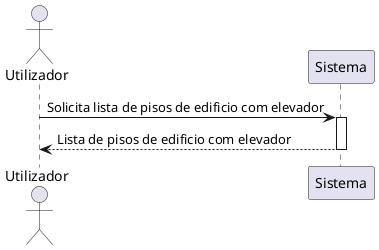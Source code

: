 @startuml US300
actor Utilizador
participant "Sistema" as Sistema
Utilizador -> Sistema : Solicita lista de pisos de edificio com elevador
activate Sistema
Sistema --> Utilizador : Lista de pisos de edificio com elevador
deactivate Sistema
@enduml